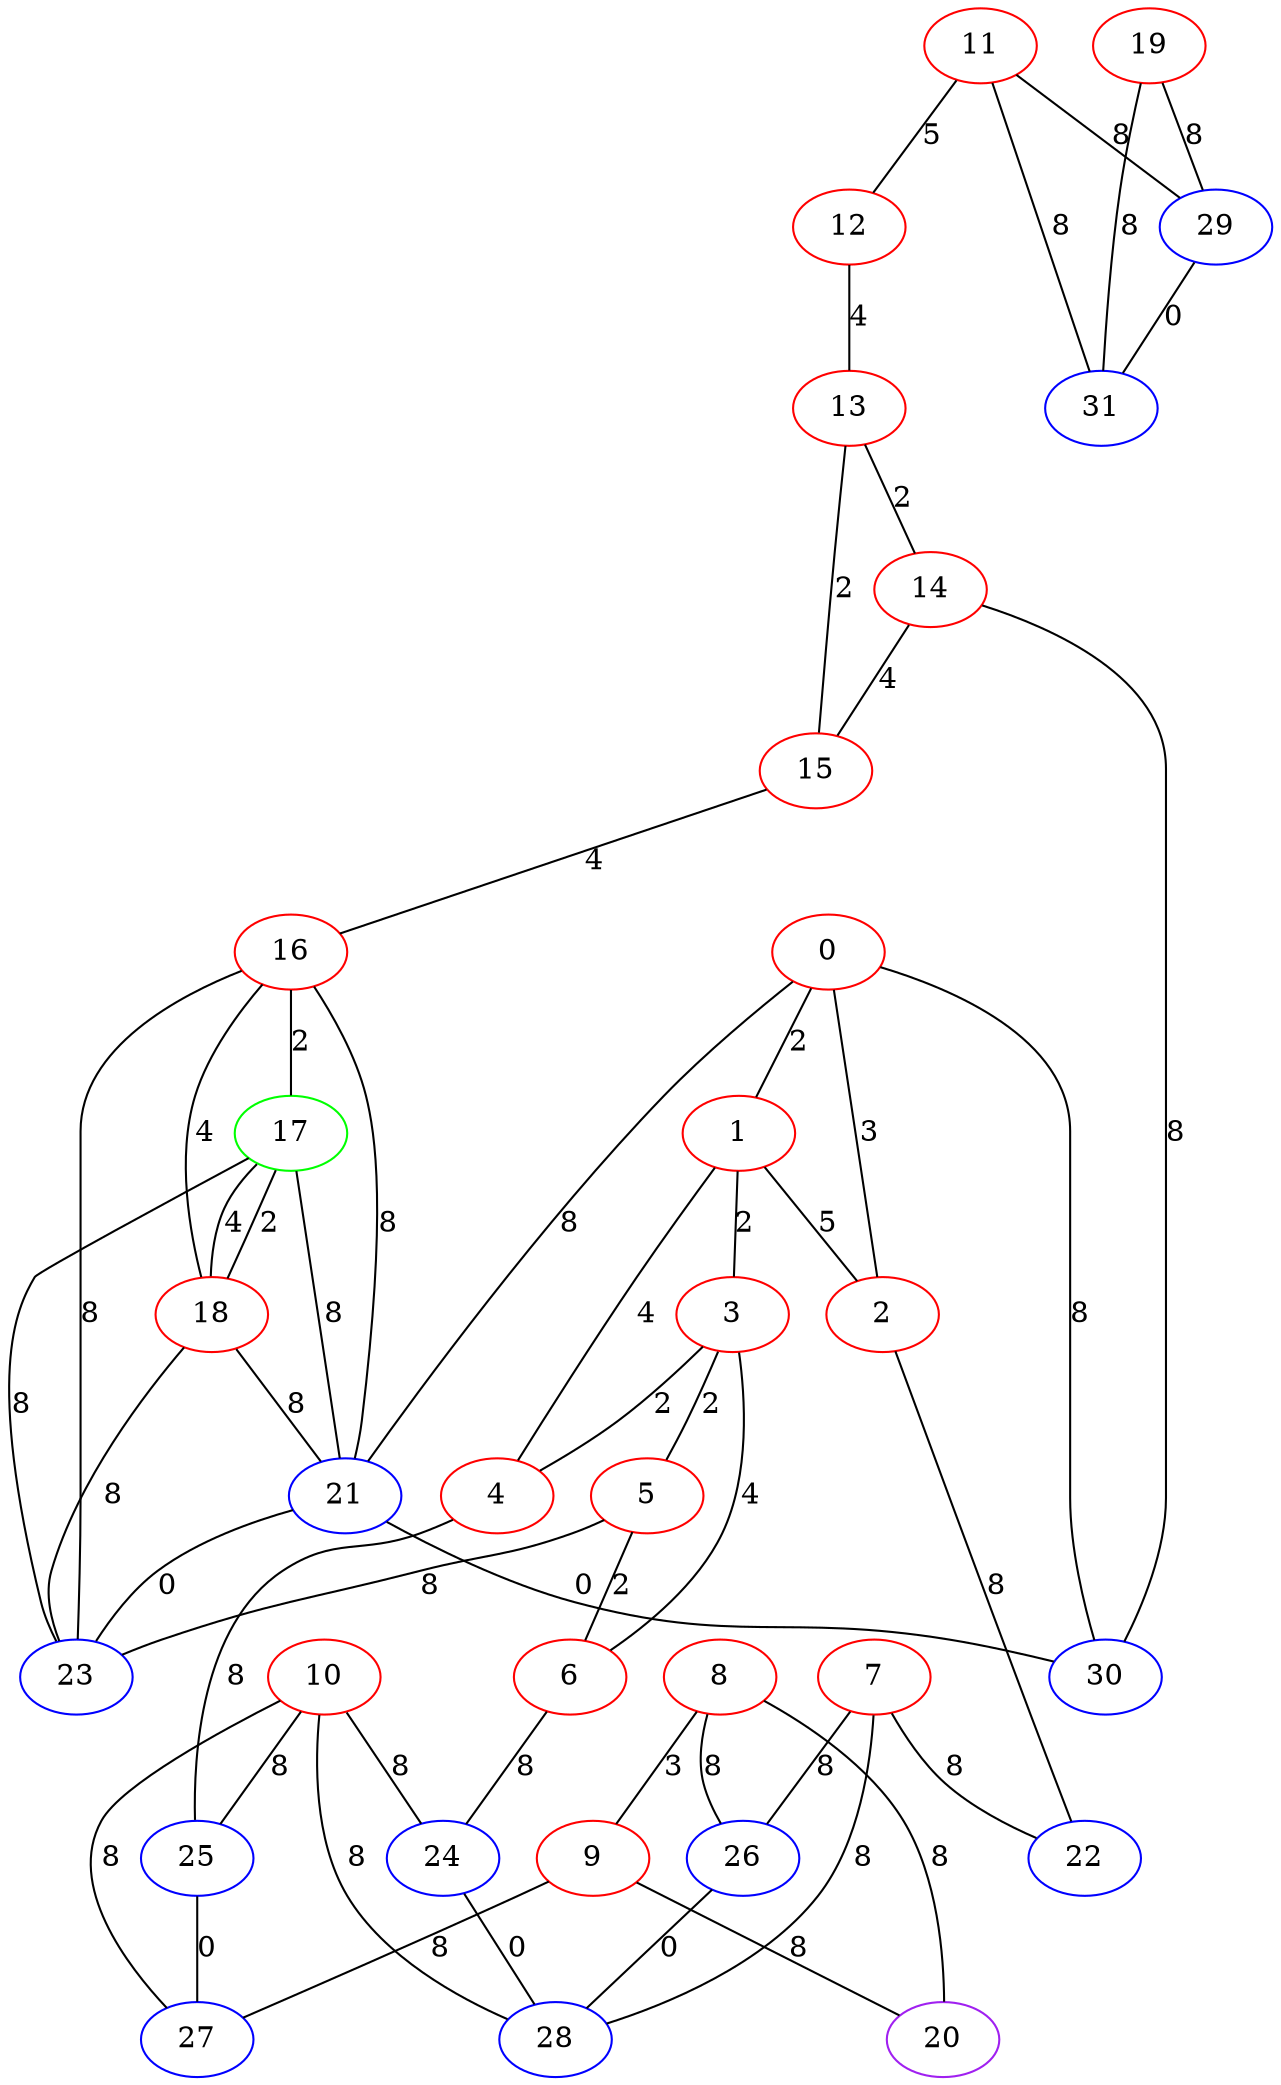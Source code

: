 graph "" {
0 [color=red, weight=1];
1 [color=red, weight=1];
2 [color=red, weight=1];
3 [color=red, weight=1];
4 [color=red, weight=1];
5 [color=red, weight=1];
6 [color=red, weight=1];
7 [color=red, weight=1];
8 [color=red, weight=1];
9 [color=red, weight=1];
10 [color=red, weight=1];
11 [color=red, weight=1];
12 [color=red, weight=1];
13 [color=red, weight=1];
14 [color=red, weight=1];
15 [color=red, weight=1];
16 [color=red, weight=1];
17 [color=green, weight=2];
18 [color=red, weight=1];
19 [color=red, weight=1];
20 [color=purple, weight=4];
21 [color=blue, weight=3];
22 [color=blue, weight=3];
23 [color=blue, weight=3];
24 [color=blue, weight=3];
25 [color=blue, weight=3];
26 [color=blue, weight=3];
27 [color=blue, weight=3];
28 [color=blue, weight=3];
29 [color=blue, weight=3];
30 [color=blue, weight=3];
31 [color=blue, weight=3];
0 -- 1  [key=0, label=2];
0 -- 2  [key=0, label=3];
0 -- 21  [key=0, label=8];
0 -- 30  [key=0, label=8];
1 -- 2  [key=0, label=5];
1 -- 3  [key=0, label=2];
1 -- 4  [key=0, label=4];
2 -- 22  [key=0, label=8];
3 -- 4  [key=0, label=2];
3 -- 5  [key=0, label=2];
3 -- 6  [key=0, label=4];
4 -- 25  [key=0, label=8];
5 -- 6  [key=0, label=2];
5 -- 23  [key=0, label=8];
6 -- 24  [key=0, label=8];
7 -- 26  [key=0, label=8];
7 -- 28  [key=0, label=8];
7 -- 22  [key=0, label=8];
8 -- 9  [key=0, label=3];
8 -- 26  [key=0, label=8];
8 -- 20  [key=0, label=8];
9 -- 27  [key=0, label=8];
9 -- 20  [key=0, label=8];
10 -- 24  [key=0, label=8];
10 -- 25  [key=0, label=8];
10 -- 27  [key=0, label=8];
10 -- 28  [key=0, label=8];
11 -- 12  [key=0, label=5];
11 -- 29  [key=0, label=8];
11 -- 31  [key=0, label=8];
12 -- 13  [key=0, label=4];
13 -- 14  [key=0, label=2];
13 -- 15  [key=0, label=2];
14 -- 30  [key=0, label=8];
14 -- 15  [key=0, label=4];
15 -- 16  [key=0, label=4];
16 -- 17  [key=0, label=2];
16 -- 18  [key=0, label=4];
16 -- 23  [key=0, label=8];
16 -- 21  [key=0, label=8];
17 -- 18  [key=0, label=4];
17 -- 18  [key=1, label=2];
17 -- 21  [key=0, label=8];
17 -- 23  [key=0, label=8];
18 -- 21  [key=0, label=8];
18 -- 23  [key=0, label=8];
19 -- 29  [key=0, label=8];
19 -- 31  [key=0, label=8];
21 -- 23  [key=0, label=0];
21 -- 30  [key=0, label=0];
24 -- 28  [key=0, label=0];
25 -- 27  [key=0, label=0];
26 -- 28  [key=0, label=0];
29 -- 31  [key=0, label=0];
}
